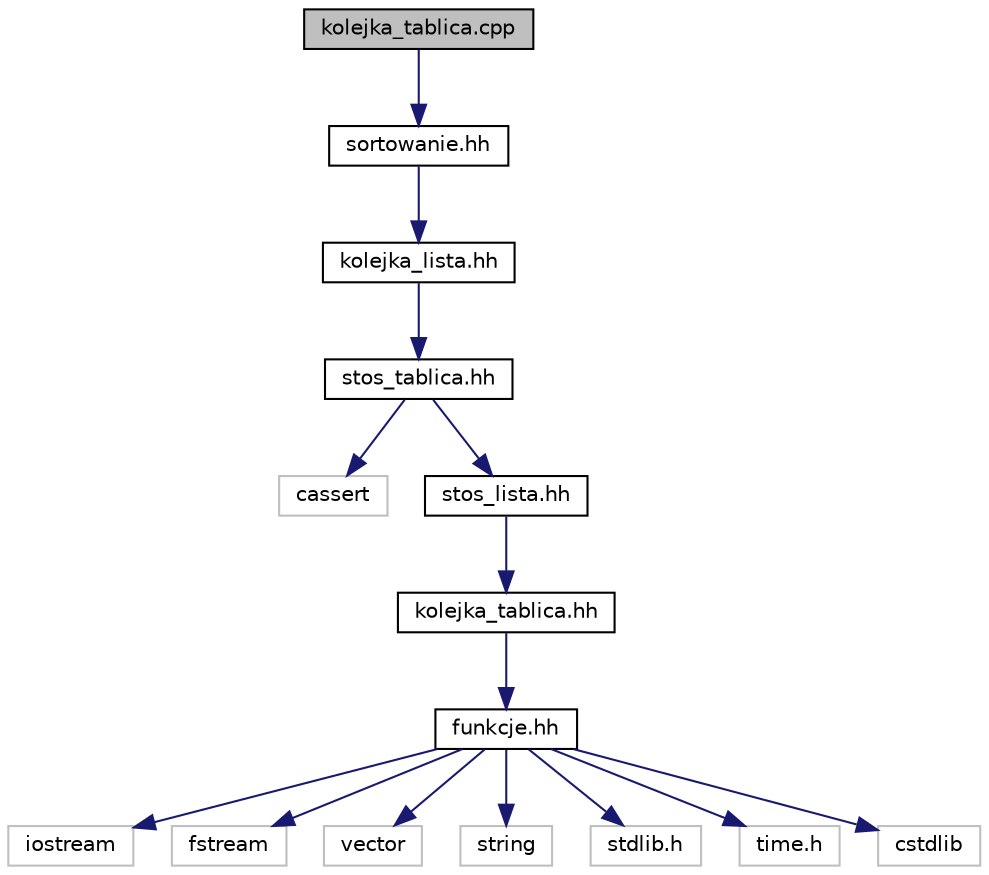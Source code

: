 digraph G
{
  edge [fontname="Helvetica",fontsize="10",labelfontname="Helvetica",labelfontsize="10"];
  node [fontname="Helvetica",fontsize="10",shape=record];
  Node1 [label="kolejka_tablica.cpp",height=0.2,width=0.4,color="black", fillcolor="grey75", style="filled" fontcolor="black"];
  Node1 -> Node2 [color="midnightblue",fontsize="10",style="solid",fontname="Helvetica"];
  Node2 [label="sortowanie.hh",height=0.2,width=0.4,color="black", fillcolor="white", style="filled",URL="$sortowanie_8hh.html",tooltip="Zawiera deklaracje funkcji sortujacych oraz instrukcje zalaczenia bibliotek."];
  Node2 -> Node3 [color="midnightblue",fontsize="10",style="solid",fontname="Helvetica"];
  Node3 [label="kolejka_lista.hh",height=0.2,width=0.4,color="black", fillcolor="white", style="filled",URL="$kolejka__lista_8hh.html",tooltip="Zawiera deklaracje metod, klase Kolejka_lista oraz instrukcje zalaczenia bibliotek."];
  Node3 -> Node4 [color="midnightblue",fontsize="10",style="solid",fontname="Helvetica"];
  Node4 [label="stos_tablica.hh",height=0.2,width=0.4,color="black", fillcolor="white", style="filled",URL="$stos__tablica_8hh.html",tooltip="Zawiera deklaracje metod, klase Stos_lista oraz instrukcje zalaczenia bibliotek."];
  Node4 -> Node5 [color="midnightblue",fontsize="10",style="solid",fontname="Helvetica"];
  Node5 [label="cassert",height=0.2,width=0.4,color="grey75", fillcolor="white", style="filled"];
  Node4 -> Node6 [color="midnightblue",fontsize="10",style="solid",fontname="Helvetica"];
  Node6 [label="stos_lista.hh",height=0.2,width=0.4,color="black", fillcolor="white", style="filled",URL="$stos__lista_8hh.html",tooltip="Zawiera deklaracje metod, klase Stos_lista oraz instrukcje zalaczenia bibliotek."];
  Node6 -> Node7 [color="midnightblue",fontsize="10",style="solid",fontname="Helvetica"];
  Node7 [label="kolejka_tablica.hh",height=0.2,width=0.4,color="black", fillcolor="white", style="filled",URL="$kolejka__tablica_8hh.html",tooltip="Zawiera deklaracje metod, klase Kolejka_tablica oraz instrukcje zalaczenia bibliotek."];
  Node7 -> Node8 [color="midnightblue",fontsize="10",style="solid",fontname="Helvetica"];
  Node8 [label="funkcje.hh",height=0.2,width=0.4,color="black", fillcolor="white", style="filled",URL="$funkcje_8hh.html",tooltip="Zawiera deklaracje funkcji, klase Dane oraz instrukcje zalaczenia bibliotek."];
  Node8 -> Node9 [color="midnightblue",fontsize="10",style="solid",fontname="Helvetica"];
  Node9 [label="iostream",height=0.2,width=0.4,color="grey75", fillcolor="white", style="filled"];
  Node8 -> Node10 [color="midnightblue",fontsize="10",style="solid",fontname="Helvetica"];
  Node10 [label="fstream",height=0.2,width=0.4,color="grey75", fillcolor="white", style="filled"];
  Node8 -> Node11 [color="midnightblue",fontsize="10",style="solid",fontname="Helvetica"];
  Node11 [label="vector",height=0.2,width=0.4,color="grey75", fillcolor="white", style="filled"];
  Node8 -> Node12 [color="midnightblue",fontsize="10",style="solid",fontname="Helvetica"];
  Node12 [label="string",height=0.2,width=0.4,color="grey75", fillcolor="white", style="filled"];
  Node8 -> Node13 [color="midnightblue",fontsize="10",style="solid",fontname="Helvetica"];
  Node13 [label="stdlib.h",height=0.2,width=0.4,color="grey75", fillcolor="white", style="filled"];
  Node8 -> Node14 [color="midnightblue",fontsize="10",style="solid",fontname="Helvetica"];
  Node14 [label="time.h",height=0.2,width=0.4,color="grey75", fillcolor="white", style="filled"];
  Node8 -> Node15 [color="midnightblue",fontsize="10",style="solid",fontname="Helvetica"];
  Node15 [label="cstdlib",height=0.2,width=0.4,color="grey75", fillcolor="white", style="filled"];
}
